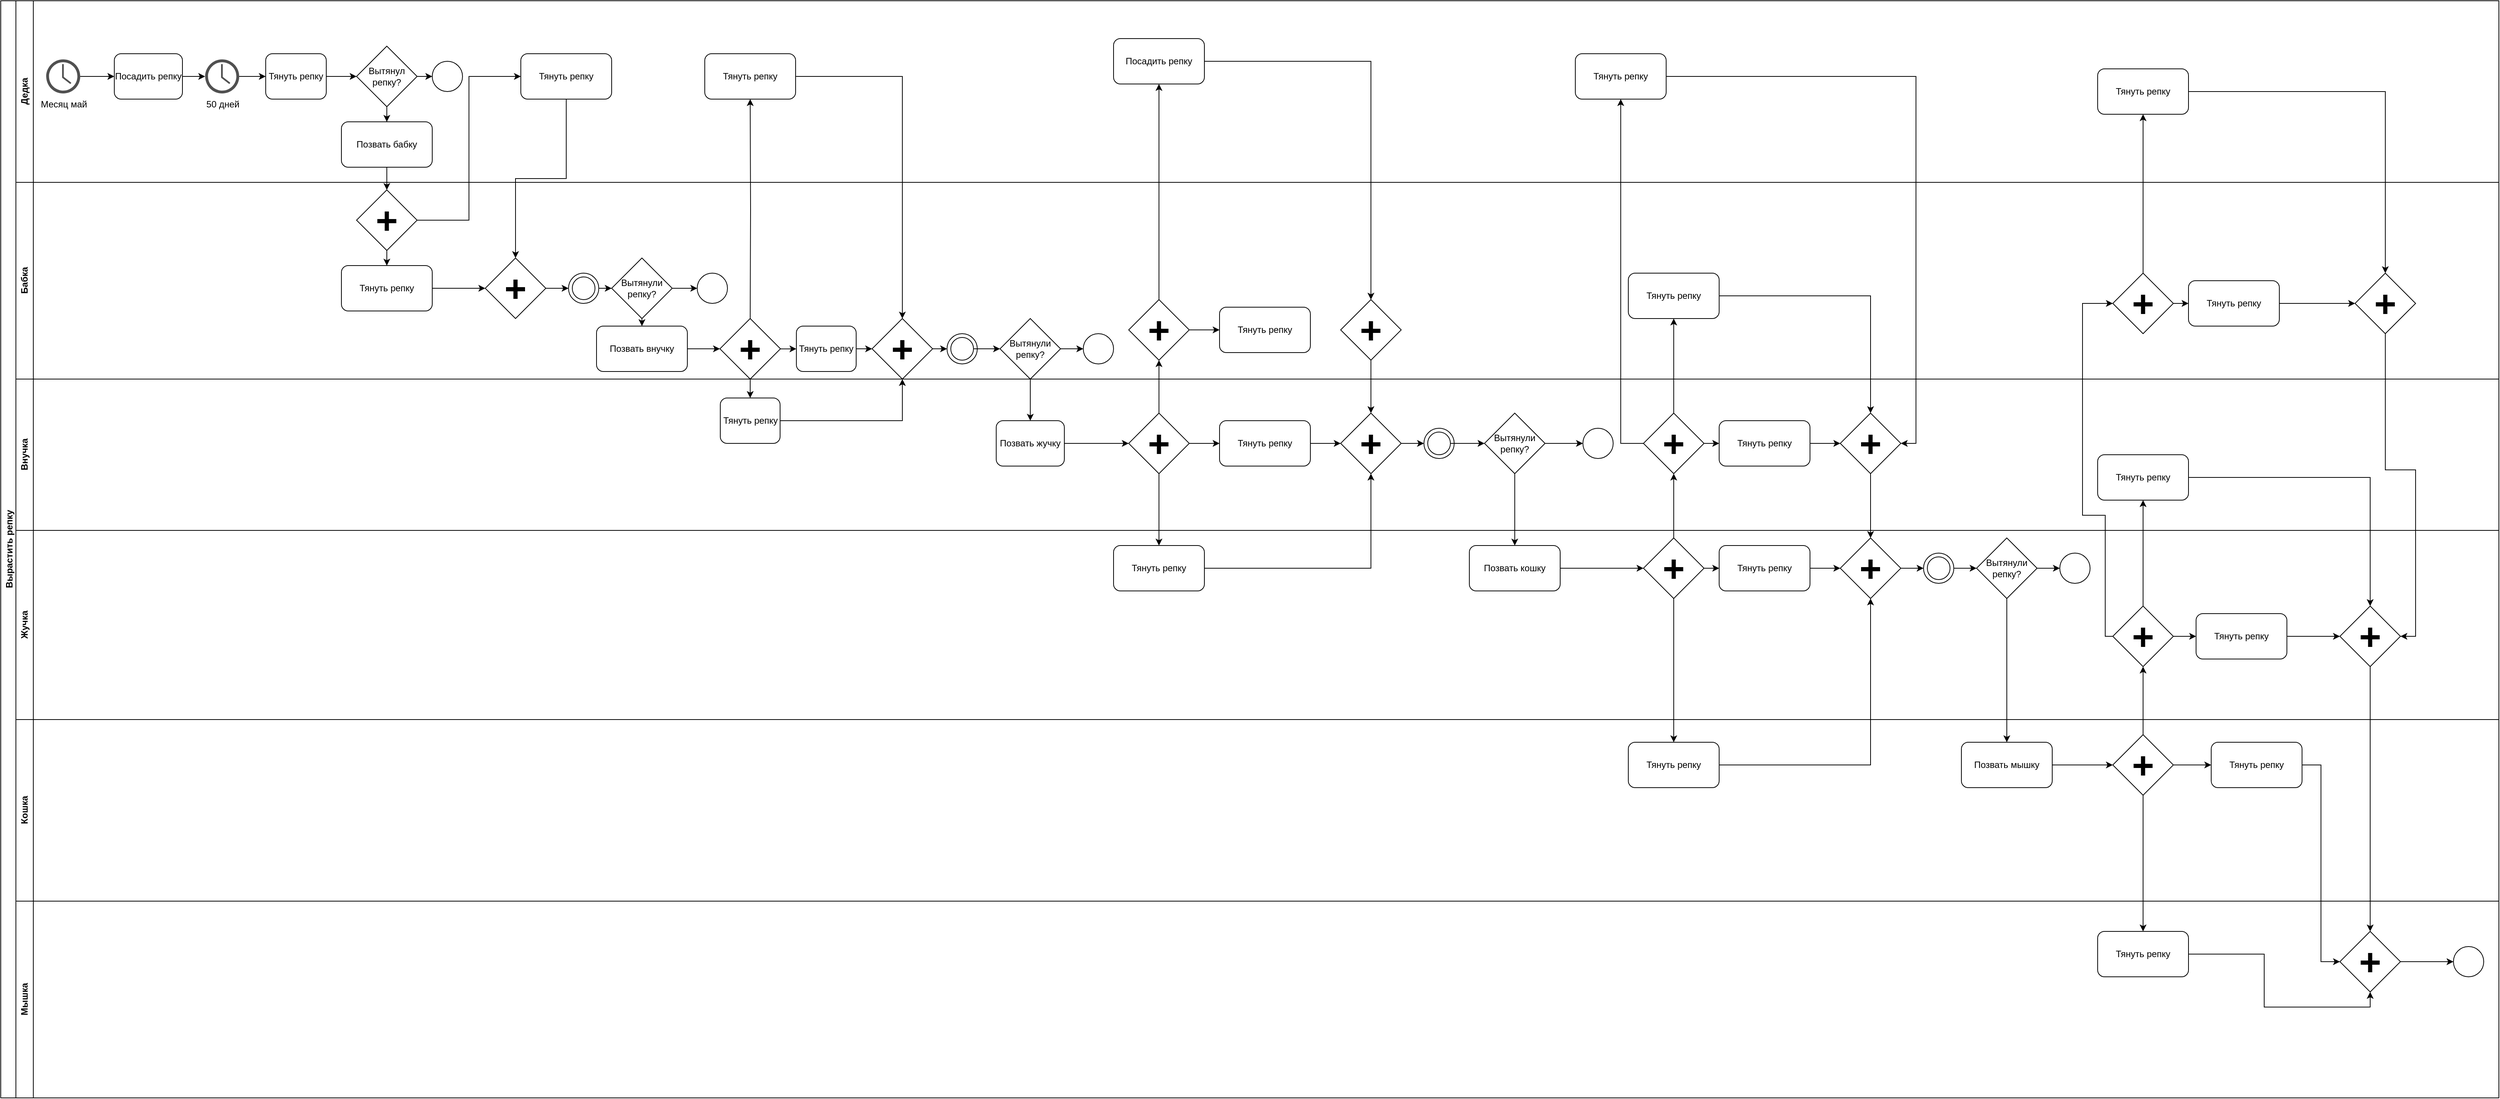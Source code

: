 <mxfile version="21.8.2" type="device">
  <diagram name="Задание №1" id="uE2ZLeaDMEp-7cOYM7Hp">
    <mxGraphModel dx="3446" dy="2334" grid="1" gridSize="10" guides="1" tooltips="1" connect="1" arrows="1" fold="1" page="1" pageScale="1" pageWidth="827" pageHeight="1169" math="0" shadow="0">
      <root>
        <mxCell id="0" />
        <mxCell id="1" parent="0" />
        <mxCell id="9CeFbhL143zoWtGmTaln-1" value="Вырастить репку" style="swimlane;horizontal=0;whiteSpace=wrap;html=1;" parent="1" vertex="1">
          <mxGeometry x="10" width="3300" height="1450" as="geometry" />
        </mxCell>
        <mxCell id="9CeFbhL143zoWtGmTaln-2" value="Дедка" style="swimlane;horizontal=0;whiteSpace=wrap;html=1;" parent="9CeFbhL143zoWtGmTaln-1" vertex="1">
          <mxGeometry x="20" width="3280" height="240" as="geometry" />
        </mxCell>
        <mxCell id="9CeFbhL143zoWtGmTaln-5" style="edgeStyle=orthogonalEdgeStyle;rounded=0;orthogonalLoop=1;jettySize=auto;html=1;entryX=0;entryY=0.5;entryDx=0;entryDy=0;" parent="9CeFbhL143zoWtGmTaln-2" source="9CeFbhL143zoWtGmTaln-3" target="9CeFbhL143zoWtGmTaln-4" edge="1">
          <mxGeometry relative="1" as="geometry" />
        </mxCell>
        <mxCell id="9CeFbhL143zoWtGmTaln-3" value="Месяц май" style="sketch=0;pointerEvents=1;shadow=0;dashed=0;html=1;strokeColor=none;fillColor=#505050;labelPosition=center;verticalLabelPosition=bottom;verticalAlign=top;outlineConnect=0;align=center;shape=mxgraph.office.concepts.clock;" parent="9CeFbhL143zoWtGmTaln-2" vertex="1">
          <mxGeometry x="40" y="77.5" width="45" height="45" as="geometry" />
        </mxCell>
        <mxCell id="9CeFbhL143zoWtGmTaln-7" style="edgeStyle=orthogonalEdgeStyle;rounded=0;orthogonalLoop=1;jettySize=auto;html=1;" parent="9CeFbhL143zoWtGmTaln-2" source="9CeFbhL143zoWtGmTaln-4" target="9CeFbhL143zoWtGmTaln-6" edge="1">
          <mxGeometry relative="1" as="geometry" />
        </mxCell>
        <mxCell id="9CeFbhL143zoWtGmTaln-4" value="Посадить репку" style="rounded=1;whiteSpace=wrap;html=1;" parent="9CeFbhL143zoWtGmTaln-2" vertex="1">
          <mxGeometry x="130" y="70" width="90" height="60" as="geometry" />
        </mxCell>
        <mxCell id="9CeFbhL143zoWtGmTaln-9" style="edgeStyle=orthogonalEdgeStyle;rounded=0;orthogonalLoop=1;jettySize=auto;html=1;entryX=0;entryY=0.5;entryDx=0;entryDy=0;" parent="9CeFbhL143zoWtGmTaln-2" source="9CeFbhL143zoWtGmTaln-6" target="9CeFbhL143zoWtGmTaln-8" edge="1">
          <mxGeometry relative="1" as="geometry" />
        </mxCell>
        <mxCell id="9CeFbhL143zoWtGmTaln-6" value="50 дней" style="sketch=0;pointerEvents=1;shadow=0;dashed=0;html=1;strokeColor=none;fillColor=#505050;labelPosition=center;verticalLabelPosition=bottom;verticalAlign=top;outlineConnect=0;align=center;shape=mxgraph.office.concepts.clock;" parent="9CeFbhL143zoWtGmTaln-2" vertex="1">
          <mxGeometry x="250" y="77.5" width="45" height="45" as="geometry" />
        </mxCell>
        <mxCell id="9CeFbhL143zoWtGmTaln-11" style="edgeStyle=orthogonalEdgeStyle;rounded=0;orthogonalLoop=1;jettySize=auto;html=1;entryX=0;entryY=0.5;entryDx=0;entryDy=0;" parent="9CeFbhL143zoWtGmTaln-2" source="9CeFbhL143zoWtGmTaln-8" target="9CeFbhL143zoWtGmTaln-10" edge="1">
          <mxGeometry relative="1" as="geometry" />
        </mxCell>
        <mxCell id="9CeFbhL143zoWtGmTaln-8" value="Тянуть репку" style="rounded=1;whiteSpace=wrap;html=1;" parent="9CeFbhL143zoWtGmTaln-2" vertex="1">
          <mxGeometry x="330" y="70" width="80" height="60" as="geometry" />
        </mxCell>
        <mxCell id="9CeFbhL143zoWtGmTaln-13" value="" style="edgeStyle=orthogonalEdgeStyle;rounded=0;orthogonalLoop=1;jettySize=auto;html=1;" parent="9CeFbhL143zoWtGmTaln-2" source="9CeFbhL143zoWtGmTaln-10" target="9CeFbhL143zoWtGmTaln-12" edge="1">
          <mxGeometry relative="1" as="geometry" />
        </mxCell>
        <mxCell id="9CeFbhL143zoWtGmTaln-46" style="edgeStyle=orthogonalEdgeStyle;rounded=0;orthogonalLoop=1;jettySize=auto;html=1;entryX=0.5;entryY=0;entryDx=0;entryDy=0;fontSize=12;" parent="9CeFbhL143zoWtGmTaln-2" source="9CeFbhL143zoWtGmTaln-10" target="9CeFbhL143zoWtGmTaln-45" edge="1">
          <mxGeometry relative="1" as="geometry" />
        </mxCell>
        <mxCell id="9CeFbhL143zoWtGmTaln-10" value="Вытянул репку?" style="rhombus;whiteSpace=wrap;html=1;" parent="9CeFbhL143zoWtGmTaln-2" vertex="1">
          <mxGeometry x="450" y="60" width="80" height="80" as="geometry" />
        </mxCell>
        <mxCell id="9CeFbhL143zoWtGmTaln-12" value="" style="ellipse;whiteSpace=wrap;html=1;" parent="9CeFbhL143zoWtGmTaln-2" vertex="1">
          <mxGeometry x="550" y="80" width="40" height="40" as="geometry" />
        </mxCell>
        <mxCell id="9CeFbhL143zoWtGmTaln-45" value="Позвать бабку" style="rounded=1;whiteSpace=wrap;html=1;fontSize=12;" parent="9CeFbhL143zoWtGmTaln-2" vertex="1">
          <mxGeometry x="430" y="160" width="120" height="60" as="geometry" />
        </mxCell>
        <mxCell id="9CeFbhL143zoWtGmTaln-80" value="Посадить репку" style="rounded=1;whiteSpace=wrap;html=1;" parent="9CeFbhL143zoWtGmTaln-2" vertex="1">
          <mxGeometry x="1450" y="50" width="120" height="60" as="geometry" />
        </mxCell>
        <mxCell id="9CeFbhL143zoWtGmTaln-116" value="Тянуть репку" style="rounded=1;whiteSpace=wrap;html=1;" parent="9CeFbhL143zoWtGmTaln-2" vertex="1">
          <mxGeometry x="2060" y="70" width="120" height="60" as="geometry" />
        </mxCell>
        <mxCell id="9CeFbhL143zoWtGmTaln-154" value="Тянуть репку" style="rounded=1;whiteSpace=wrap;html=1;" parent="9CeFbhL143zoWtGmTaln-2" vertex="1">
          <mxGeometry x="2750" y="90" width="120" height="60" as="geometry" />
        </mxCell>
        <mxCell id="9CeFbhL143zoWtGmTaln-14" value="Бабка" style="swimlane;horizontal=0;whiteSpace=wrap;html=1;" parent="9CeFbhL143zoWtGmTaln-1" vertex="1">
          <mxGeometry x="20" y="240" width="3280" height="260" as="geometry" />
        </mxCell>
        <mxCell id="9CeFbhL143zoWtGmTaln-24" style="edgeStyle=orthogonalEdgeStyle;rounded=0;orthogonalLoop=1;jettySize=auto;html=1;entryX=0.5;entryY=0;entryDx=0;entryDy=0;fontSize=50;" parent="9CeFbhL143zoWtGmTaln-14" source="9CeFbhL143zoWtGmTaln-19" target="9CeFbhL143zoWtGmTaln-23" edge="1">
          <mxGeometry relative="1" as="geometry" />
        </mxCell>
        <mxCell id="9CeFbhL143zoWtGmTaln-19" value="&lt;font style=&quot;font-size: 50px;&quot;&gt;&lt;b&gt;+&lt;/b&gt;&lt;/font&gt;" style="rhombus;whiteSpace=wrap;html=1;" parent="9CeFbhL143zoWtGmTaln-14" vertex="1">
          <mxGeometry x="450" y="10" width="80" height="80" as="geometry" />
        </mxCell>
        <mxCell id="9CeFbhL143zoWtGmTaln-23" value="Тянуть репку" style="rounded=1;whiteSpace=wrap;html=1;" parent="9CeFbhL143zoWtGmTaln-14" vertex="1">
          <mxGeometry x="430" y="110" width="120" height="60" as="geometry" />
        </mxCell>
        <mxCell id="9CeFbhL143zoWtGmTaln-61" style="edgeStyle=orthogonalEdgeStyle;rounded=0;orthogonalLoop=1;jettySize=auto;html=1;entryX=0.5;entryY=0;entryDx=0;entryDy=0;fontSize=12;" parent="9CeFbhL143zoWtGmTaln-14" source="9CeFbhL143zoWtGmTaln-49" target="9CeFbhL143zoWtGmTaln-58" edge="1">
          <mxGeometry relative="1" as="geometry" />
        </mxCell>
        <mxCell id="9CeFbhL143zoWtGmTaln-49" value="Тянуть репку" style="rounded=1;whiteSpace=wrap;html=1;" parent="9CeFbhL143zoWtGmTaln-14" vertex="1">
          <mxGeometry x="910" y="-170" width="120" height="60" as="geometry" />
        </mxCell>
        <mxCell id="9CeFbhL143zoWtGmTaln-52" style="edgeStyle=orthogonalEdgeStyle;rounded=0;orthogonalLoop=1;jettySize=auto;html=1;entryX=0;entryY=0.5;entryDx=0;entryDy=0;fontSize=12;" parent="9CeFbhL143zoWtGmTaln-14" target="9CeFbhL143zoWtGmTaln-51" edge="1">
          <mxGeometry relative="1" as="geometry">
            <mxPoint x="1009.889" y="220.111" as="sourcePoint" />
          </mxGeometry>
        </mxCell>
        <mxCell id="9CeFbhL143zoWtGmTaln-42" value="&lt;font style=&quot;font-size: 50px;&quot;&gt;&lt;b&gt;+&lt;/b&gt;&lt;/font&gt;" style="rhombus;whiteSpace=wrap;html=1;" parent="9CeFbhL143zoWtGmTaln-14" vertex="1">
          <mxGeometry x="930" y="180" width="80" height="80" as="geometry" />
        </mxCell>
        <mxCell id="9CeFbhL143zoWtGmTaln-59" style="edgeStyle=orthogonalEdgeStyle;rounded=0;orthogonalLoop=1;jettySize=auto;html=1;entryX=0;entryY=0.5;entryDx=0;entryDy=0;fontSize=12;" parent="9CeFbhL143zoWtGmTaln-14" source="9CeFbhL143zoWtGmTaln-51" target="9CeFbhL143zoWtGmTaln-58" edge="1">
          <mxGeometry relative="1" as="geometry" />
        </mxCell>
        <mxCell id="9CeFbhL143zoWtGmTaln-51" value="Тянуть репку" style="rounded=1;whiteSpace=wrap;html=1;" parent="9CeFbhL143zoWtGmTaln-14" vertex="1">
          <mxGeometry x="1031" y="190" width="79" height="60" as="geometry" />
        </mxCell>
        <mxCell id="9CeFbhL143zoWtGmTaln-50" style="edgeStyle=orthogonalEdgeStyle;rounded=0;orthogonalLoop=1;jettySize=auto;html=1;entryX=0.5;entryY=1;entryDx=0;entryDy=0;fontSize=12;" parent="9CeFbhL143zoWtGmTaln-14" target="9CeFbhL143zoWtGmTaln-49" edge="1">
          <mxGeometry relative="1" as="geometry">
            <mxPoint x="970" y="180" as="sourcePoint" />
          </mxGeometry>
        </mxCell>
        <mxCell id="9CeFbhL143zoWtGmTaln-65" style="edgeStyle=orthogonalEdgeStyle;rounded=0;orthogonalLoop=1;jettySize=auto;html=1;exitX=1;exitY=0.5;exitDx=0;exitDy=0;entryX=0;entryY=0.5;entryDx=0;entryDy=0;fontSize=12;" parent="9CeFbhL143zoWtGmTaln-14" source="9CeFbhL143zoWtGmTaln-58" target="9CeFbhL143zoWtGmTaln-63" edge="1">
          <mxGeometry relative="1" as="geometry" />
        </mxCell>
        <mxCell id="9CeFbhL143zoWtGmTaln-58" value="&lt;font style=&quot;font-size: 50px;&quot;&gt;&lt;b&gt;+&lt;/b&gt;&lt;/font&gt;" style="rhombus;whiteSpace=wrap;html=1;" parent="9CeFbhL143zoWtGmTaln-14" vertex="1">
          <mxGeometry x="1131" y="180" width="80" height="80" as="geometry" />
        </mxCell>
        <mxCell id="9CeFbhL143zoWtGmTaln-63" value="" style="ellipse;whiteSpace=wrap;html=1;" parent="9CeFbhL143zoWtGmTaln-14" vertex="1">
          <mxGeometry x="1230.0" y="200.0" width="40" height="40" as="geometry" />
        </mxCell>
        <mxCell id="9CeFbhL143zoWtGmTaln-67" style="edgeStyle=orthogonalEdgeStyle;rounded=0;orthogonalLoop=1;jettySize=auto;html=1;entryX=0;entryY=0.5;entryDx=0;entryDy=0;fontSize=12;" parent="9CeFbhL143zoWtGmTaln-14" source="9CeFbhL143zoWtGmTaln-64" target="9CeFbhL143zoWtGmTaln-66" edge="1">
          <mxGeometry relative="1" as="geometry" />
        </mxCell>
        <mxCell id="9CeFbhL143zoWtGmTaln-64" value="" style="ellipse;whiteSpace=wrap;html=1;" parent="9CeFbhL143zoWtGmTaln-14" vertex="1">
          <mxGeometry x="1235.0" y="205" width="30" height="30" as="geometry" />
        </mxCell>
        <mxCell id="9CeFbhL143zoWtGmTaln-70" style="edgeStyle=orthogonalEdgeStyle;rounded=0;orthogonalLoop=1;jettySize=auto;html=1;entryX=0;entryY=0.5;entryDx=0;entryDy=0;fontSize=12;" parent="9CeFbhL143zoWtGmTaln-14" source="9CeFbhL143zoWtGmTaln-66" target="9CeFbhL143zoWtGmTaln-69" edge="1">
          <mxGeometry relative="1" as="geometry" />
        </mxCell>
        <mxCell id="9CeFbhL143zoWtGmTaln-66" value="Вытянули репку?" style="rhombus;whiteSpace=wrap;html=1;" parent="9CeFbhL143zoWtGmTaln-14" vertex="1">
          <mxGeometry x="1300" y="180.0" width="80" height="80" as="geometry" />
        </mxCell>
        <mxCell id="9CeFbhL143zoWtGmTaln-69" value="" style="ellipse;whiteSpace=wrap;html=1;" parent="9CeFbhL143zoWtGmTaln-14" vertex="1">
          <mxGeometry x="1410" y="200.0" width="40" height="40" as="geometry" />
        </mxCell>
        <mxCell id="9CeFbhL143zoWtGmTaln-79" style="edgeStyle=orthogonalEdgeStyle;rounded=0;orthogonalLoop=1;jettySize=auto;html=1;entryX=0;entryY=0.5;entryDx=0;entryDy=0;fontSize=12;" parent="9CeFbhL143zoWtGmTaln-14" source="9CeFbhL143zoWtGmTaln-75" target="9CeFbhL143zoWtGmTaln-78" edge="1">
          <mxGeometry relative="1" as="geometry" />
        </mxCell>
        <mxCell id="9CeFbhL143zoWtGmTaln-75" value="&lt;font style=&quot;font-size: 50px;&quot;&gt;&lt;b&gt;+&lt;/b&gt;&lt;/font&gt;" style="rhombus;whiteSpace=wrap;html=1;" parent="9CeFbhL143zoWtGmTaln-14" vertex="1">
          <mxGeometry x="1470" y="155" width="80" height="80" as="geometry" />
        </mxCell>
        <mxCell id="9CeFbhL143zoWtGmTaln-78" value="Тянуть репку" style="rounded=1;whiteSpace=wrap;html=1;" parent="9CeFbhL143zoWtGmTaln-14" vertex="1">
          <mxGeometry x="1590" y="165" width="120" height="60" as="geometry" />
        </mxCell>
        <mxCell id="9CeFbhL143zoWtGmTaln-82" value="&lt;font style=&quot;font-size: 50px;&quot;&gt;&lt;b&gt;+&lt;/b&gt;&lt;/font&gt;" style="rhombus;whiteSpace=wrap;html=1;" parent="9CeFbhL143zoWtGmTaln-14" vertex="1">
          <mxGeometry x="1750" y="155" width="80" height="80" as="geometry" />
        </mxCell>
        <mxCell id="9CeFbhL143zoWtGmTaln-114" value="Тянуть репку" style="rounded=1;whiteSpace=wrap;html=1;" parent="9CeFbhL143zoWtGmTaln-14" vertex="1">
          <mxGeometry x="2130" y="120" width="120" height="60" as="geometry" />
        </mxCell>
        <mxCell id="9CeFbhL143zoWtGmTaln-153" style="edgeStyle=orthogonalEdgeStyle;rounded=0;orthogonalLoop=1;jettySize=auto;html=1;exitX=1;exitY=0.5;exitDx=0;exitDy=0;entryX=0;entryY=0.5;entryDx=0;entryDy=0;fontSize=12;" parent="9CeFbhL143zoWtGmTaln-14" source="9CeFbhL143zoWtGmTaln-150" target="9CeFbhL143zoWtGmTaln-152" edge="1">
          <mxGeometry relative="1" as="geometry" />
        </mxCell>
        <mxCell id="9CeFbhL143zoWtGmTaln-150" value="&lt;font style=&quot;font-size: 50px;&quot;&gt;&lt;b&gt;+&lt;/b&gt;&lt;/font&gt;" style="rhombus;whiteSpace=wrap;html=1;" parent="9CeFbhL143zoWtGmTaln-14" vertex="1">
          <mxGeometry x="2770" y="120" width="80" height="80" as="geometry" />
        </mxCell>
        <mxCell id="9CeFbhL143zoWtGmTaln-157" style="edgeStyle=orthogonalEdgeStyle;rounded=0;orthogonalLoop=1;jettySize=auto;html=1;entryX=0;entryY=0.5;entryDx=0;entryDy=0;fontSize=12;" parent="9CeFbhL143zoWtGmTaln-14" source="9CeFbhL143zoWtGmTaln-152" target="9CeFbhL143zoWtGmTaln-156" edge="1">
          <mxGeometry relative="1" as="geometry" />
        </mxCell>
        <mxCell id="9CeFbhL143zoWtGmTaln-152" value="Тянуть репку" style="rounded=1;whiteSpace=wrap;html=1;" parent="9CeFbhL143zoWtGmTaln-14" vertex="1">
          <mxGeometry x="2870" y="130" width="120" height="60" as="geometry" />
        </mxCell>
        <mxCell id="9CeFbhL143zoWtGmTaln-156" value="&lt;font style=&quot;font-size: 50px;&quot;&gt;&lt;b&gt;+&lt;/b&gt;&lt;/font&gt;" style="rhombus;whiteSpace=wrap;html=1;" parent="9CeFbhL143zoWtGmTaln-14" vertex="1">
          <mxGeometry x="3090" y="120" width="80" height="80" as="geometry" />
        </mxCell>
        <mxCell id="9CeFbhL143zoWtGmTaln-28" style="edgeStyle=orthogonalEdgeStyle;rounded=0;orthogonalLoop=1;jettySize=auto;html=1;entryX=0;entryY=0.5;entryDx=0;entryDy=0;fontSize=50;" parent="9CeFbhL143zoWtGmTaln-1" source="9CeFbhL143zoWtGmTaln-19" target="9CeFbhL143zoWtGmTaln-27" edge="1">
          <mxGeometry relative="1" as="geometry" />
        </mxCell>
        <mxCell id="9CeFbhL143zoWtGmTaln-48" value="" style="edgeStyle=orthogonalEdgeStyle;rounded=0;orthogonalLoop=1;jettySize=auto;html=1;fontSize=12;" parent="9CeFbhL143zoWtGmTaln-1" source="9CeFbhL143zoWtGmTaln-45" target="9CeFbhL143zoWtGmTaln-19" edge="1">
          <mxGeometry relative="1" as="geometry" />
        </mxCell>
        <mxCell id="9CeFbhL143zoWtGmTaln-27" value="Тянуть репку" style="rounded=1;whiteSpace=wrap;html=1;" parent="9CeFbhL143zoWtGmTaln-1" vertex="1">
          <mxGeometry x="687" y="70" width="120" height="60" as="geometry" />
        </mxCell>
        <mxCell id="9CeFbhL143zoWtGmTaln-34" style="edgeStyle=orthogonalEdgeStyle;rounded=0;orthogonalLoop=1;jettySize=auto;html=1;entryX=0;entryY=0.5;entryDx=0;entryDy=0;fontSize=50;" parent="9CeFbhL143zoWtGmTaln-1" source="9CeFbhL143zoWtGmTaln-25" target="9CeFbhL143zoWtGmTaln-32" edge="1">
          <mxGeometry relative="1" as="geometry" />
        </mxCell>
        <mxCell id="9CeFbhL143zoWtGmTaln-25" value="&lt;font style=&quot;font-size: 50px;&quot;&gt;&lt;b&gt;+&lt;/b&gt;&lt;/font&gt;" style="rhombus;whiteSpace=wrap;html=1;" parent="9CeFbhL143zoWtGmTaln-1" vertex="1">
          <mxGeometry x="640" y="340" width="80" height="80" as="geometry" />
        </mxCell>
        <mxCell id="9CeFbhL143zoWtGmTaln-37" style="edgeStyle=orthogonalEdgeStyle;rounded=0;orthogonalLoop=1;jettySize=auto;html=1;entryX=0;entryY=0.5;entryDx=0;entryDy=0;fontSize=12;" parent="9CeFbhL143zoWtGmTaln-1" source="9CeFbhL143zoWtGmTaln-32" target="9CeFbhL143zoWtGmTaln-36" edge="1">
          <mxGeometry relative="1" as="geometry" />
        </mxCell>
        <mxCell id="9CeFbhL143zoWtGmTaln-32" value="" style="ellipse;whiteSpace=wrap;html=1;" parent="9CeFbhL143zoWtGmTaln-1" vertex="1">
          <mxGeometry x="750" y="360.0" width="40" height="40" as="geometry" />
        </mxCell>
        <mxCell id="9CeFbhL143zoWtGmTaln-33" value="" style="ellipse;whiteSpace=wrap;html=1;" parent="9CeFbhL143zoWtGmTaln-1" vertex="1">
          <mxGeometry x="755" y="365" width="30" height="30" as="geometry" />
        </mxCell>
        <mxCell id="9CeFbhL143zoWtGmTaln-39" style="edgeStyle=orthogonalEdgeStyle;rounded=0;orthogonalLoop=1;jettySize=auto;html=1;entryX=0;entryY=0.5;entryDx=0;entryDy=0;fontSize=12;" parent="9CeFbhL143zoWtGmTaln-1" source="9CeFbhL143zoWtGmTaln-36" target="9CeFbhL143zoWtGmTaln-38" edge="1">
          <mxGeometry relative="1" as="geometry" />
        </mxCell>
        <mxCell id="9CeFbhL143zoWtGmTaln-41" style="edgeStyle=orthogonalEdgeStyle;rounded=0;orthogonalLoop=1;jettySize=auto;html=1;exitX=0.5;exitY=1;exitDx=0;exitDy=0;entryX=0.5;entryY=0;entryDx=0;entryDy=0;fontSize=12;" parent="9CeFbhL143zoWtGmTaln-1" source="9CeFbhL143zoWtGmTaln-36" target="9CeFbhL143zoWtGmTaln-40" edge="1">
          <mxGeometry relative="1" as="geometry" />
        </mxCell>
        <mxCell id="9CeFbhL143zoWtGmTaln-36" value="&lt;font style=&quot;font-size: 12px;&quot;&gt;Вытянули репку?&lt;/font&gt;" style="rhombus;whiteSpace=wrap;html=1;" parent="9CeFbhL143zoWtGmTaln-1" vertex="1">
          <mxGeometry x="807" y="340.0" width="80" height="80" as="geometry" />
        </mxCell>
        <mxCell id="9CeFbhL143zoWtGmTaln-38" value="" style="ellipse;whiteSpace=wrap;html=1;" parent="9CeFbhL143zoWtGmTaln-1" vertex="1">
          <mxGeometry x="920" y="360.0" width="40" height="40" as="geometry" />
        </mxCell>
        <mxCell id="9CeFbhL143zoWtGmTaln-54" style="edgeStyle=orthogonalEdgeStyle;rounded=0;orthogonalLoop=1;jettySize=auto;html=1;entryX=0;entryY=0.5;entryDx=0;entryDy=0;fontSize=12;" parent="9CeFbhL143zoWtGmTaln-1" source="9CeFbhL143zoWtGmTaln-40" target="9CeFbhL143zoWtGmTaln-42" edge="1">
          <mxGeometry relative="1" as="geometry" />
        </mxCell>
        <mxCell id="9CeFbhL143zoWtGmTaln-40" value="Позвать внучку" style="rounded=1;whiteSpace=wrap;html=1;fontSize=12;" parent="9CeFbhL143zoWtGmTaln-1" vertex="1">
          <mxGeometry x="787" y="430" width="120" height="60" as="geometry" />
        </mxCell>
        <mxCell id="9CeFbhL143zoWtGmTaln-26" style="edgeStyle=orthogonalEdgeStyle;rounded=0;orthogonalLoop=1;jettySize=auto;html=1;entryX=0;entryY=0.5;entryDx=0;entryDy=0;fontSize=50;" parent="9CeFbhL143zoWtGmTaln-1" source="9CeFbhL143zoWtGmTaln-23" target="9CeFbhL143zoWtGmTaln-25" edge="1">
          <mxGeometry relative="1" as="geometry" />
        </mxCell>
        <mxCell id="9CeFbhL143zoWtGmTaln-29" style="edgeStyle=orthogonalEdgeStyle;rounded=0;orthogonalLoop=1;jettySize=auto;html=1;entryX=0.5;entryY=0;entryDx=0;entryDy=0;fontSize=50;" parent="9CeFbhL143zoWtGmTaln-1" source="9CeFbhL143zoWtGmTaln-27" target="9CeFbhL143zoWtGmTaln-25" edge="1">
          <mxGeometry relative="1" as="geometry" />
        </mxCell>
        <mxCell id="9CeFbhL143zoWtGmTaln-55" value="Внучка" style="swimlane;horizontal=0;whiteSpace=wrap;html=1;fontSize=12;startSize=23;" parent="9CeFbhL143zoWtGmTaln-1" vertex="1">
          <mxGeometry x="20" y="500" width="3280" height="200" as="geometry" />
        </mxCell>
        <mxCell id="9CeFbhL143zoWtGmTaln-56" value="Тянуть репку" style="rounded=1;whiteSpace=wrap;html=1;" parent="9CeFbhL143zoWtGmTaln-55" vertex="1">
          <mxGeometry x="930.5" y="25" width="79" height="60" as="geometry" />
        </mxCell>
        <mxCell id="9CeFbhL143zoWtGmTaln-74" style="edgeStyle=orthogonalEdgeStyle;rounded=0;orthogonalLoop=1;jettySize=auto;html=1;entryX=0;entryY=0.5;entryDx=0;entryDy=0;fontSize=12;" parent="9CeFbhL143zoWtGmTaln-55" source="9CeFbhL143zoWtGmTaln-71" target="9CeFbhL143zoWtGmTaln-73" edge="1">
          <mxGeometry relative="1" as="geometry" />
        </mxCell>
        <mxCell id="9CeFbhL143zoWtGmTaln-71" value="Позвать жучку" style="rounded=1;whiteSpace=wrap;html=1;fontSize=12;" parent="9CeFbhL143zoWtGmTaln-55" vertex="1">
          <mxGeometry x="1295" y="55" width="90" height="60" as="geometry" />
        </mxCell>
        <mxCell id="9CeFbhL143zoWtGmTaln-87" style="edgeStyle=orthogonalEdgeStyle;rounded=0;orthogonalLoop=1;jettySize=auto;html=1;entryX=0;entryY=0.5;entryDx=0;entryDy=0;fontSize=12;" parent="9CeFbhL143zoWtGmTaln-55" source="9CeFbhL143zoWtGmTaln-73" target="9CeFbhL143zoWtGmTaln-86" edge="1">
          <mxGeometry relative="1" as="geometry" />
        </mxCell>
        <mxCell id="9CeFbhL143zoWtGmTaln-73" value="&lt;font style=&quot;font-size: 50px;&quot;&gt;&lt;b&gt;+&lt;/b&gt;&lt;/font&gt;" style="rhombus;whiteSpace=wrap;html=1;" parent="9CeFbhL143zoWtGmTaln-55" vertex="1">
          <mxGeometry x="1470" y="45" width="80" height="80" as="geometry" />
        </mxCell>
        <mxCell id="9CeFbhL143zoWtGmTaln-97" style="edgeStyle=orthogonalEdgeStyle;rounded=0;orthogonalLoop=1;jettySize=auto;html=1;entryX=0;entryY=0.5;entryDx=0;entryDy=0;fontSize=12;" parent="9CeFbhL143zoWtGmTaln-55" source="9CeFbhL143zoWtGmTaln-83" target="9CeFbhL143zoWtGmTaln-95" edge="1">
          <mxGeometry relative="1" as="geometry" />
        </mxCell>
        <mxCell id="9CeFbhL143zoWtGmTaln-83" value="&lt;font style=&quot;font-size: 50px;&quot;&gt;&lt;b&gt;+&lt;/b&gt;&lt;/font&gt;" style="rhombus;whiteSpace=wrap;html=1;" parent="9CeFbhL143zoWtGmTaln-55" vertex="1">
          <mxGeometry x="1750" y="45" width="80" height="80" as="geometry" />
        </mxCell>
        <mxCell id="9CeFbhL143zoWtGmTaln-88" style="edgeStyle=orthogonalEdgeStyle;rounded=0;orthogonalLoop=1;jettySize=auto;html=1;fontSize=12;" parent="9CeFbhL143zoWtGmTaln-55" source="9CeFbhL143zoWtGmTaln-86" target="9CeFbhL143zoWtGmTaln-83" edge="1">
          <mxGeometry relative="1" as="geometry" />
        </mxCell>
        <mxCell id="9CeFbhL143zoWtGmTaln-86" value="Тянуть репку" style="rounded=1;whiteSpace=wrap;html=1;" parent="9CeFbhL143zoWtGmTaln-55" vertex="1">
          <mxGeometry x="1590" y="55" width="120" height="60" as="geometry" />
        </mxCell>
        <mxCell id="9CeFbhL143zoWtGmTaln-95" value="" style="ellipse;whiteSpace=wrap;html=1;" parent="9CeFbhL143zoWtGmTaln-55" vertex="1">
          <mxGeometry x="1860.0" y="65" width="40" height="40" as="geometry" />
        </mxCell>
        <mxCell id="9CeFbhL143zoWtGmTaln-102" style="edgeStyle=orthogonalEdgeStyle;rounded=0;orthogonalLoop=1;jettySize=auto;html=1;entryX=0;entryY=0.5;entryDx=0;entryDy=0;fontSize=12;" parent="9CeFbhL143zoWtGmTaln-55" source="9CeFbhL143zoWtGmTaln-96" target="9CeFbhL143zoWtGmTaln-98" edge="1">
          <mxGeometry relative="1" as="geometry" />
        </mxCell>
        <mxCell id="9CeFbhL143zoWtGmTaln-96" value="" style="ellipse;whiteSpace=wrap;html=1;" parent="9CeFbhL143zoWtGmTaln-55" vertex="1">
          <mxGeometry x="1865.0" y="70" width="30" height="30" as="geometry" />
        </mxCell>
        <mxCell id="9CeFbhL143zoWtGmTaln-103" style="edgeStyle=orthogonalEdgeStyle;rounded=0;orthogonalLoop=1;jettySize=auto;html=1;entryX=0;entryY=0.5;entryDx=0;entryDy=0;fontSize=12;" parent="9CeFbhL143zoWtGmTaln-55" source="9CeFbhL143zoWtGmTaln-98" target="9CeFbhL143zoWtGmTaln-101" edge="1">
          <mxGeometry relative="1" as="geometry" />
        </mxCell>
        <mxCell id="9CeFbhL143zoWtGmTaln-98" value="Вытянули репку?" style="rhombus;whiteSpace=wrap;html=1;fontSize=12;" parent="9CeFbhL143zoWtGmTaln-55" vertex="1">
          <mxGeometry x="1940" y="45" width="80" height="80" as="geometry" />
        </mxCell>
        <mxCell id="9CeFbhL143zoWtGmTaln-101" value="" style="ellipse;whiteSpace=wrap;html=1;" parent="9CeFbhL143zoWtGmTaln-55" vertex="1">
          <mxGeometry x="2070" y="65" width="40" height="40" as="geometry" />
        </mxCell>
        <mxCell id="9CeFbhL143zoWtGmTaln-113" style="edgeStyle=orthogonalEdgeStyle;rounded=0;orthogonalLoop=1;jettySize=auto;html=1;exitX=1;exitY=0.5;exitDx=0;exitDy=0;entryX=0;entryY=0.5;entryDx=0;entryDy=0;fontSize=12;" parent="9CeFbhL143zoWtGmTaln-55" source="9CeFbhL143zoWtGmTaln-110" target="9CeFbhL143zoWtGmTaln-112" edge="1">
          <mxGeometry relative="1" as="geometry" />
        </mxCell>
        <mxCell id="9CeFbhL143zoWtGmTaln-110" value="&lt;font style=&quot;font-size: 50px;&quot;&gt;&lt;b&gt;+&lt;/b&gt;&lt;/font&gt;" style="rhombus;whiteSpace=wrap;html=1;" parent="9CeFbhL143zoWtGmTaln-55" vertex="1">
          <mxGeometry x="2150" y="45" width="80" height="80" as="geometry" />
        </mxCell>
        <mxCell id="9CeFbhL143zoWtGmTaln-119" style="edgeStyle=orthogonalEdgeStyle;rounded=0;orthogonalLoop=1;jettySize=auto;html=1;entryX=0;entryY=0.5;entryDx=0;entryDy=0;fontSize=12;" parent="9CeFbhL143zoWtGmTaln-55" source="9CeFbhL143zoWtGmTaln-112" target="9CeFbhL143zoWtGmTaln-118" edge="1">
          <mxGeometry relative="1" as="geometry" />
        </mxCell>
        <mxCell id="9CeFbhL143zoWtGmTaln-112" value="Тянуть репку" style="rounded=1;whiteSpace=wrap;html=1;" parent="9CeFbhL143zoWtGmTaln-55" vertex="1">
          <mxGeometry x="2250" y="55" width="120" height="60" as="geometry" />
        </mxCell>
        <mxCell id="9CeFbhL143zoWtGmTaln-118" value="&lt;font style=&quot;font-size: 50px;&quot;&gt;&lt;b&gt;+&lt;/b&gt;&lt;/font&gt;" style="rhombus;whiteSpace=wrap;html=1;" parent="9CeFbhL143zoWtGmTaln-55" vertex="1">
          <mxGeometry x="2410" y="45" width="80" height="80" as="geometry" />
        </mxCell>
        <mxCell id="9CeFbhL143zoWtGmTaln-148" value="Тянуть репку" style="rounded=1;whiteSpace=wrap;html=1;" parent="9CeFbhL143zoWtGmTaln-55" vertex="1">
          <mxGeometry x="2750" y="100" width="120" height="60" as="geometry" />
        </mxCell>
        <mxCell id="9CeFbhL143zoWtGmTaln-57" style="edgeStyle=orthogonalEdgeStyle;rounded=0;orthogonalLoop=1;jettySize=auto;html=1;entryX=0.5;entryY=0;entryDx=0;entryDy=0;fontSize=12;" parent="9CeFbhL143zoWtGmTaln-1" source="9CeFbhL143zoWtGmTaln-42" target="9CeFbhL143zoWtGmTaln-56" edge="1">
          <mxGeometry relative="1" as="geometry" />
        </mxCell>
        <mxCell id="9CeFbhL143zoWtGmTaln-60" style="edgeStyle=orthogonalEdgeStyle;rounded=0;orthogonalLoop=1;jettySize=auto;html=1;entryX=0.5;entryY=1;entryDx=0;entryDy=0;fontSize=12;" parent="9CeFbhL143zoWtGmTaln-1" source="9CeFbhL143zoWtGmTaln-56" target="9CeFbhL143zoWtGmTaln-58" edge="1">
          <mxGeometry relative="1" as="geometry" />
        </mxCell>
        <mxCell id="9CeFbhL143zoWtGmTaln-72" style="edgeStyle=orthogonalEdgeStyle;rounded=0;orthogonalLoop=1;jettySize=auto;html=1;entryX=0.5;entryY=0;entryDx=0;entryDy=0;fontSize=12;" parent="9CeFbhL143zoWtGmTaln-1" source="9CeFbhL143zoWtGmTaln-66" target="9CeFbhL143zoWtGmTaln-71" edge="1">
          <mxGeometry relative="1" as="geometry" />
        </mxCell>
        <mxCell id="9CeFbhL143zoWtGmTaln-77" style="edgeStyle=orthogonalEdgeStyle;rounded=0;orthogonalLoop=1;jettySize=auto;html=1;fontSize=12;" parent="9CeFbhL143zoWtGmTaln-1" source="9CeFbhL143zoWtGmTaln-73" target="9CeFbhL143zoWtGmTaln-75" edge="1">
          <mxGeometry relative="1" as="geometry" />
        </mxCell>
        <mxCell id="9CeFbhL143zoWtGmTaln-81" style="edgeStyle=orthogonalEdgeStyle;rounded=0;orthogonalLoop=1;jettySize=auto;html=1;entryX=0.5;entryY=1;entryDx=0;entryDy=0;fontSize=12;" parent="9CeFbhL143zoWtGmTaln-1" source="9CeFbhL143zoWtGmTaln-75" target="9CeFbhL143zoWtGmTaln-80" edge="1">
          <mxGeometry relative="1" as="geometry" />
        </mxCell>
        <mxCell id="9CeFbhL143zoWtGmTaln-84" style="edgeStyle=orthogonalEdgeStyle;rounded=0;orthogonalLoop=1;jettySize=auto;html=1;entryX=0.5;entryY=0;entryDx=0;entryDy=0;fontSize=12;" parent="9CeFbhL143zoWtGmTaln-1" source="9CeFbhL143zoWtGmTaln-80" target="9CeFbhL143zoWtGmTaln-82" edge="1">
          <mxGeometry relative="1" as="geometry" />
        </mxCell>
        <mxCell id="9CeFbhL143zoWtGmTaln-85" style="edgeStyle=orthogonalEdgeStyle;rounded=0;orthogonalLoop=1;jettySize=auto;html=1;entryX=0.5;entryY=0;entryDx=0;entryDy=0;fontSize=12;" parent="9CeFbhL143zoWtGmTaln-1" source="9CeFbhL143zoWtGmTaln-82" target="9CeFbhL143zoWtGmTaln-83" edge="1">
          <mxGeometry relative="1" as="geometry" />
        </mxCell>
        <mxCell id="9CeFbhL143zoWtGmTaln-89" value="Жучка" style="swimlane;horizontal=0;whiteSpace=wrap;html=1;fontSize=12;" parent="9CeFbhL143zoWtGmTaln-1" vertex="1">
          <mxGeometry x="20" y="700" width="3280" height="250" as="geometry" />
        </mxCell>
        <mxCell id="9CeFbhL143zoWtGmTaln-92" value="Тянуть репку" style="rounded=1;whiteSpace=wrap;html=1;" parent="9CeFbhL143zoWtGmTaln-89" vertex="1">
          <mxGeometry x="1450" y="20" width="120" height="60" as="geometry" />
        </mxCell>
        <mxCell id="9CeFbhL143zoWtGmTaln-105" style="edgeStyle=orthogonalEdgeStyle;rounded=0;orthogonalLoop=1;jettySize=auto;html=1;entryX=0;entryY=0.5;entryDx=0;entryDy=0;fontSize=12;" parent="9CeFbhL143zoWtGmTaln-89" source="9CeFbhL143zoWtGmTaln-99" target="9CeFbhL143zoWtGmTaln-104" edge="1">
          <mxGeometry relative="1" as="geometry" />
        </mxCell>
        <mxCell id="9CeFbhL143zoWtGmTaln-99" value="Позвать кошку" style="rounded=1;whiteSpace=wrap;html=1;fontSize=12;" parent="9CeFbhL143zoWtGmTaln-89" vertex="1">
          <mxGeometry x="1920" y="20" width="120" height="60" as="geometry" />
        </mxCell>
        <mxCell id="9CeFbhL143zoWtGmTaln-107" style="edgeStyle=orthogonalEdgeStyle;rounded=0;orthogonalLoop=1;jettySize=auto;html=1;exitX=1;exitY=0.5;exitDx=0;exitDy=0;entryX=0;entryY=0.5;entryDx=0;entryDy=0;fontSize=12;" parent="9CeFbhL143zoWtGmTaln-89" source="9CeFbhL143zoWtGmTaln-104" target="9CeFbhL143zoWtGmTaln-106" edge="1">
          <mxGeometry relative="1" as="geometry" />
        </mxCell>
        <mxCell id="9CeFbhL143zoWtGmTaln-104" value="&lt;font style=&quot;font-size: 50px;&quot;&gt;&lt;b&gt;+&lt;/b&gt;&lt;/font&gt;" style="rhombus;whiteSpace=wrap;html=1;" parent="9CeFbhL143zoWtGmTaln-89" vertex="1">
          <mxGeometry x="2150" y="10" width="80" height="80" as="geometry" />
        </mxCell>
        <mxCell id="9CeFbhL143zoWtGmTaln-126" style="edgeStyle=orthogonalEdgeStyle;rounded=0;orthogonalLoop=1;jettySize=auto;html=1;entryX=0;entryY=0.5;entryDx=0;entryDy=0;fontSize=12;" parent="9CeFbhL143zoWtGmTaln-89" source="9CeFbhL143zoWtGmTaln-106" target="9CeFbhL143zoWtGmTaln-124" edge="1">
          <mxGeometry relative="1" as="geometry" />
        </mxCell>
        <mxCell id="9CeFbhL143zoWtGmTaln-106" value="Тянуть репку" style="rounded=1;whiteSpace=wrap;html=1;" parent="9CeFbhL143zoWtGmTaln-89" vertex="1">
          <mxGeometry x="2250" y="20" width="120" height="60" as="geometry" />
        </mxCell>
        <mxCell id="9CeFbhL143zoWtGmTaln-130" style="edgeStyle=orthogonalEdgeStyle;rounded=0;orthogonalLoop=1;jettySize=auto;html=1;entryX=0;entryY=0.5;entryDx=0;entryDy=0;fontSize=12;" parent="9CeFbhL143zoWtGmTaln-89" source="9CeFbhL143zoWtGmTaln-124" target="9CeFbhL143zoWtGmTaln-128" edge="1">
          <mxGeometry relative="1" as="geometry" />
        </mxCell>
        <mxCell id="9CeFbhL143zoWtGmTaln-124" value="&lt;font style=&quot;font-size: 50px;&quot;&gt;&lt;b&gt;+&lt;/b&gt;&lt;/font&gt;" style="rhombus;whiteSpace=wrap;html=1;" parent="9CeFbhL143zoWtGmTaln-89" vertex="1">
          <mxGeometry x="2410" y="10" width="80" height="80" as="geometry" />
        </mxCell>
        <mxCell id="9CeFbhL143zoWtGmTaln-133" style="edgeStyle=orthogonalEdgeStyle;rounded=0;orthogonalLoop=1;jettySize=auto;html=1;entryX=0;entryY=0.5;entryDx=0;entryDy=0;fontSize=12;" parent="9CeFbhL143zoWtGmTaln-89" source="9CeFbhL143zoWtGmTaln-128" target="9CeFbhL143zoWtGmTaln-132" edge="1">
          <mxGeometry relative="1" as="geometry" />
        </mxCell>
        <mxCell id="9CeFbhL143zoWtGmTaln-128" value="" style="ellipse;whiteSpace=wrap;html=1;" parent="9CeFbhL143zoWtGmTaln-89" vertex="1">
          <mxGeometry x="2520" y="30" width="40" height="40" as="geometry" />
        </mxCell>
        <mxCell id="9CeFbhL143zoWtGmTaln-129" value="" style="ellipse;whiteSpace=wrap;html=1;" parent="9CeFbhL143zoWtGmTaln-89" vertex="1">
          <mxGeometry x="2525" y="35" width="30" height="30" as="geometry" />
        </mxCell>
        <mxCell id="9CeFbhL143zoWtGmTaln-135" style="edgeStyle=orthogonalEdgeStyle;rounded=0;orthogonalLoop=1;jettySize=auto;html=1;entryX=0;entryY=0.5;entryDx=0;entryDy=0;fontSize=12;" parent="9CeFbhL143zoWtGmTaln-89" source="9CeFbhL143zoWtGmTaln-132" target="9CeFbhL143zoWtGmTaln-134" edge="1">
          <mxGeometry relative="1" as="geometry" />
        </mxCell>
        <mxCell id="9CeFbhL143zoWtGmTaln-132" value="Вытянули репку?" style="rhombus;whiteSpace=wrap;html=1;" parent="9CeFbhL143zoWtGmTaln-89" vertex="1">
          <mxGeometry x="2590" y="10" width="80" height="80" as="geometry" />
        </mxCell>
        <mxCell id="9CeFbhL143zoWtGmTaln-134" value="" style="ellipse;whiteSpace=wrap;html=1;" parent="9CeFbhL143zoWtGmTaln-89" vertex="1">
          <mxGeometry x="2700" y="30" width="40" height="40" as="geometry" />
        </mxCell>
        <mxCell id="9CeFbhL143zoWtGmTaln-147" style="edgeStyle=orthogonalEdgeStyle;rounded=0;orthogonalLoop=1;jettySize=auto;html=1;entryX=0;entryY=0.5;entryDx=0;entryDy=0;fontSize=12;" parent="9CeFbhL143zoWtGmTaln-89" source="9CeFbhL143zoWtGmTaln-144" target="9CeFbhL143zoWtGmTaln-146" edge="1">
          <mxGeometry relative="1" as="geometry" />
        </mxCell>
        <mxCell id="9CeFbhL143zoWtGmTaln-144" value="&lt;font style=&quot;font-size: 50px;&quot;&gt;&lt;b&gt;+&lt;/b&gt;&lt;/font&gt;" style="rhombus;whiteSpace=wrap;html=1;" parent="9CeFbhL143zoWtGmTaln-89" vertex="1">
          <mxGeometry x="2770" y="100" width="80" height="80" as="geometry" />
        </mxCell>
        <mxCell id="9CeFbhL143zoWtGmTaln-162" style="edgeStyle=orthogonalEdgeStyle;rounded=0;orthogonalLoop=1;jettySize=auto;html=1;entryX=0;entryY=0.5;entryDx=0;entryDy=0;fontSize=12;" parent="9CeFbhL143zoWtGmTaln-89" source="9CeFbhL143zoWtGmTaln-146" target="9CeFbhL143zoWtGmTaln-159" edge="1">
          <mxGeometry relative="1" as="geometry" />
        </mxCell>
        <mxCell id="9CeFbhL143zoWtGmTaln-146" value="Тянуть репку" style="rounded=1;whiteSpace=wrap;html=1;" parent="9CeFbhL143zoWtGmTaln-89" vertex="1">
          <mxGeometry x="2880" y="110" width="120" height="60" as="geometry" />
        </mxCell>
        <mxCell id="9CeFbhL143zoWtGmTaln-159" value="&lt;font style=&quot;font-size: 50px;&quot;&gt;&lt;b&gt;+&lt;/b&gt;&lt;/font&gt;" style="rhombus;whiteSpace=wrap;html=1;" parent="9CeFbhL143zoWtGmTaln-89" vertex="1">
          <mxGeometry x="3070" y="100" width="80" height="80" as="geometry" />
        </mxCell>
        <mxCell id="9CeFbhL143zoWtGmTaln-90" value="Кошка" style="swimlane;horizontal=0;whiteSpace=wrap;html=1;fontSize=12;" parent="9CeFbhL143zoWtGmTaln-1" vertex="1">
          <mxGeometry x="20" y="950" width="3280" height="240" as="geometry" />
        </mxCell>
        <mxCell id="9CeFbhL143zoWtGmTaln-108" value="Тянуть репку" style="rounded=1;whiteSpace=wrap;html=1;" parent="9CeFbhL143zoWtGmTaln-90" vertex="1">
          <mxGeometry x="2130" y="30" width="120" height="60" as="geometry" />
        </mxCell>
        <mxCell id="9CeFbhL143zoWtGmTaln-139" style="edgeStyle=orthogonalEdgeStyle;rounded=0;orthogonalLoop=1;jettySize=auto;html=1;fontSize=12;" parent="9CeFbhL143zoWtGmTaln-90" source="9CeFbhL143zoWtGmTaln-136" target="9CeFbhL143zoWtGmTaln-138" edge="1">
          <mxGeometry relative="1" as="geometry" />
        </mxCell>
        <mxCell id="9CeFbhL143zoWtGmTaln-136" value="Позвать мышку" style="rounded=1;whiteSpace=wrap;html=1;fontSize=12;" parent="9CeFbhL143zoWtGmTaln-90" vertex="1">
          <mxGeometry x="2570" y="30" width="120" height="60" as="geometry" />
        </mxCell>
        <mxCell id="9CeFbhL143zoWtGmTaln-143" style="edgeStyle=orthogonalEdgeStyle;rounded=0;orthogonalLoop=1;jettySize=auto;html=1;entryX=0;entryY=0.5;entryDx=0;entryDy=0;fontSize=12;" parent="9CeFbhL143zoWtGmTaln-90" source="9CeFbhL143zoWtGmTaln-138" target="9CeFbhL143zoWtGmTaln-142" edge="1">
          <mxGeometry relative="1" as="geometry" />
        </mxCell>
        <mxCell id="9CeFbhL143zoWtGmTaln-138" value="&lt;font style=&quot;font-size: 50px;&quot;&gt;&lt;b&gt;+&lt;/b&gt;&lt;/font&gt;" style="rhombus;whiteSpace=wrap;html=1;" parent="9CeFbhL143zoWtGmTaln-90" vertex="1">
          <mxGeometry x="2770" y="20" width="80" height="80" as="geometry" />
        </mxCell>
        <mxCell id="9CeFbhL143zoWtGmTaln-142" value="Тянуть репку" style="rounded=1;whiteSpace=wrap;html=1;" parent="9CeFbhL143zoWtGmTaln-90" vertex="1">
          <mxGeometry x="2900" y="30" width="120" height="60" as="geometry" />
        </mxCell>
        <mxCell id="9CeFbhL143zoWtGmTaln-91" value="Мышка" style="swimlane;horizontal=0;whiteSpace=wrap;html=1;fontSize=12;" parent="9CeFbhL143zoWtGmTaln-1" vertex="1">
          <mxGeometry x="20" y="1190" width="3280" height="260" as="geometry" />
        </mxCell>
        <mxCell id="9CeFbhL143zoWtGmTaln-167" style="edgeStyle=orthogonalEdgeStyle;rounded=0;orthogonalLoop=1;jettySize=auto;html=1;entryX=0.5;entryY=1;entryDx=0;entryDy=0;fontSize=12;" parent="9CeFbhL143zoWtGmTaln-91" source="9CeFbhL143zoWtGmTaln-140" target="9CeFbhL143zoWtGmTaln-163" edge="1">
          <mxGeometry relative="1" as="geometry" />
        </mxCell>
        <mxCell id="9CeFbhL143zoWtGmTaln-140" value="Тянуть репку" style="rounded=1;whiteSpace=wrap;html=1;fontSize=12;" parent="9CeFbhL143zoWtGmTaln-91" vertex="1">
          <mxGeometry x="2750" y="40" width="120" height="60" as="geometry" />
        </mxCell>
        <mxCell id="9CeFbhL143zoWtGmTaln-169" style="edgeStyle=orthogonalEdgeStyle;rounded=0;orthogonalLoop=1;jettySize=auto;html=1;entryX=0;entryY=0.5;entryDx=0;entryDy=0;fontSize=12;" parent="9CeFbhL143zoWtGmTaln-91" source="9CeFbhL143zoWtGmTaln-163" target="9CeFbhL143zoWtGmTaln-168" edge="1">
          <mxGeometry relative="1" as="geometry" />
        </mxCell>
        <mxCell id="9CeFbhL143zoWtGmTaln-163" value="&lt;font style=&quot;font-size: 50px;&quot;&gt;&lt;b&gt;+&lt;/b&gt;&lt;/font&gt;" style="rhombus;whiteSpace=wrap;html=1;" parent="9CeFbhL143zoWtGmTaln-91" vertex="1">
          <mxGeometry x="3070" y="40" width="80" height="80" as="geometry" />
        </mxCell>
        <mxCell id="9CeFbhL143zoWtGmTaln-168" value="" style="ellipse;whiteSpace=wrap;html=1;" parent="9CeFbhL143zoWtGmTaln-91" vertex="1">
          <mxGeometry x="3220" y="60" width="40" height="40" as="geometry" />
        </mxCell>
        <mxCell id="9CeFbhL143zoWtGmTaln-93" style="edgeStyle=orthogonalEdgeStyle;rounded=0;orthogonalLoop=1;jettySize=auto;html=1;entryX=0.5;entryY=0;entryDx=0;entryDy=0;fontSize=12;" parent="9CeFbhL143zoWtGmTaln-1" source="9CeFbhL143zoWtGmTaln-73" target="9CeFbhL143zoWtGmTaln-92" edge="1">
          <mxGeometry relative="1" as="geometry" />
        </mxCell>
        <mxCell id="9CeFbhL143zoWtGmTaln-94" style="edgeStyle=orthogonalEdgeStyle;rounded=0;orthogonalLoop=1;jettySize=auto;html=1;entryX=0.5;entryY=1;entryDx=0;entryDy=0;fontSize=12;" parent="9CeFbhL143zoWtGmTaln-1" source="9CeFbhL143zoWtGmTaln-92" target="9CeFbhL143zoWtGmTaln-83" edge="1">
          <mxGeometry relative="1" as="geometry" />
        </mxCell>
        <mxCell id="9CeFbhL143zoWtGmTaln-100" style="edgeStyle=orthogonalEdgeStyle;rounded=0;orthogonalLoop=1;jettySize=auto;html=1;entryX=0.5;entryY=0;entryDx=0;entryDy=0;fontSize=12;" parent="9CeFbhL143zoWtGmTaln-1" source="9CeFbhL143zoWtGmTaln-98" target="9CeFbhL143zoWtGmTaln-99" edge="1">
          <mxGeometry relative="1" as="geometry" />
        </mxCell>
        <mxCell id="9CeFbhL143zoWtGmTaln-109" style="edgeStyle=orthogonalEdgeStyle;rounded=0;orthogonalLoop=1;jettySize=auto;html=1;entryX=0.5;entryY=0;entryDx=0;entryDy=0;fontSize=12;" parent="9CeFbhL143zoWtGmTaln-1" source="9CeFbhL143zoWtGmTaln-104" target="9CeFbhL143zoWtGmTaln-108" edge="1">
          <mxGeometry relative="1" as="geometry" />
        </mxCell>
        <mxCell id="9CeFbhL143zoWtGmTaln-111" style="edgeStyle=orthogonalEdgeStyle;rounded=0;orthogonalLoop=1;jettySize=auto;html=1;exitX=0.5;exitY=0;exitDx=0;exitDy=0;entryX=0.5;entryY=1;entryDx=0;entryDy=0;fontSize=12;" parent="9CeFbhL143zoWtGmTaln-1" source="9CeFbhL143zoWtGmTaln-104" target="9CeFbhL143zoWtGmTaln-110" edge="1">
          <mxGeometry relative="1" as="geometry" />
        </mxCell>
        <mxCell id="9CeFbhL143zoWtGmTaln-115" style="edgeStyle=orthogonalEdgeStyle;rounded=0;orthogonalLoop=1;jettySize=auto;html=1;fontSize=12;" parent="9CeFbhL143zoWtGmTaln-1" source="9CeFbhL143zoWtGmTaln-110" target="9CeFbhL143zoWtGmTaln-114" edge="1">
          <mxGeometry relative="1" as="geometry" />
        </mxCell>
        <mxCell id="9CeFbhL143zoWtGmTaln-117" style="edgeStyle=orthogonalEdgeStyle;rounded=0;orthogonalLoop=1;jettySize=auto;html=1;fontSize=12;" parent="9CeFbhL143zoWtGmTaln-1" source="9CeFbhL143zoWtGmTaln-110" target="9CeFbhL143zoWtGmTaln-116" edge="1">
          <mxGeometry relative="1" as="geometry">
            <Array as="points">
              <mxPoint x="2140" y="585" />
            </Array>
          </mxGeometry>
        </mxCell>
        <mxCell id="9CeFbhL143zoWtGmTaln-120" style="edgeStyle=orthogonalEdgeStyle;rounded=0;orthogonalLoop=1;jettySize=auto;html=1;fontSize=12;" parent="9CeFbhL143zoWtGmTaln-1" source="9CeFbhL143zoWtGmTaln-114" target="9CeFbhL143zoWtGmTaln-118" edge="1">
          <mxGeometry relative="1" as="geometry" />
        </mxCell>
        <mxCell id="9CeFbhL143zoWtGmTaln-123" style="edgeStyle=orthogonalEdgeStyle;rounded=0;orthogonalLoop=1;jettySize=auto;html=1;entryX=1;entryY=0.5;entryDx=0;entryDy=0;fontSize=12;" parent="9CeFbhL143zoWtGmTaln-1" source="9CeFbhL143zoWtGmTaln-116" target="9CeFbhL143zoWtGmTaln-118" edge="1">
          <mxGeometry relative="1" as="geometry" />
        </mxCell>
        <mxCell id="9CeFbhL143zoWtGmTaln-125" style="edgeStyle=orthogonalEdgeStyle;rounded=0;orthogonalLoop=1;jettySize=auto;html=1;entryX=0.5;entryY=0;entryDx=0;entryDy=0;fontSize=12;" parent="9CeFbhL143zoWtGmTaln-1" source="9CeFbhL143zoWtGmTaln-118" target="9CeFbhL143zoWtGmTaln-124" edge="1">
          <mxGeometry relative="1" as="geometry" />
        </mxCell>
        <mxCell id="9CeFbhL143zoWtGmTaln-127" style="edgeStyle=orthogonalEdgeStyle;rounded=0;orthogonalLoop=1;jettySize=auto;html=1;fontSize=12;" parent="9CeFbhL143zoWtGmTaln-1" source="9CeFbhL143zoWtGmTaln-108" target="9CeFbhL143zoWtGmTaln-124" edge="1">
          <mxGeometry relative="1" as="geometry" />
        </mxCell>
        <mxCell id="9CeFbhL143zoWtGmTaln-137" style="edgeStyle=orthogonalEdgeStyle;rounded=0;orthogonalLoop=1;jettySize=auto;html=1;entryX=0.5;entryY=0;entryDx=0;entryDy=0;fontSize=12;" parent="9CeFbhL143zoWtGmTaln-1" source="9CeFbhL143zoWtGmTaln-132" target="9CeFbhL143zoWtGmTaln-136" edge="1">
          <mxGeometry relative="1" as="geometry" />
        </mxCell>
        <mxCell id="9CeFbhL143zoWtGmTaln-141" style="edgeStyle=orthogonalEdgeStyle;rounded=0;orthogonalLoop=1;jettySize=auto;html=1;entryX=0.5;entryY=0;entryDx=0;entryDy=0;fontSize=12;" parent="9CeFbhL143zoWtGmTaln-1" source="9CeFbhL143zoWtGmTaln-138" target="9CeFbhL143zoWtGmTaln-140" edge="1">
          <mxGeometry relative="1" as="geometry" />
        </mxCell>
        <mxCell id="9CeFbhL143zoWtGmTaln-145" style="edgeStyle=orthogonalEdgeStyle;rounded=0;orthogonalLoop=1;jettySize=auto;html=1;fontSize=12;" parent="9CeFbhL143zoWtGmTaln-1" source="9CeFbhL143zoWtGmTaln-138" target="9CeFbhL143zoWtGmTaln-144" edge="1">
          <mxGeometry relative="1" as="geometry" />
        </mxCell>
        <mxCell id="9CeFbhL143zoWtGmTaln-149" style="edgeStyle=orthogonalEdgeStyle;rounded=0;orthogonalLoop=1;jettySize=auto;html=1;entryX=0.5;entryY=1;entryDx=0;entryDy=0;fontSize=12;" parent="9CeFbhL143zoWtGmTaln-1" source="9CeFbhL143zoWtGmTaln-144" target="9CeFbhL143zoWtGmTaln-148" edge="1">
          <mxGeometry relative="1" as="geometry" />
        </mxCell>
        <mxCell id="9CeFbhL143zoWtGmTaln-151" style="edgeStyle=orthogonalEdgeStyle;rounded=0;orthogonalLoop=1;jettySize=auto;html=1;entryX=0;entryY=0.5;entryDx=0;entryDy=0;fontSize=12;" parent="9CeFbhL143zoWtGmTaln-1" source="9CeFbhL143zoWtGmTaln-144" target="9CeFbhL143zoWtGmTaln-150" edge="1">
          <mxGeometry relative="1" as="geometry">
            <Array as="points">
              <mxPoint x="2780" y="840" />
              <mxPoint x="2780" y="680" />
              <mxPoint x="2750" y="680" />
              <mxPoint x="2750" y="400" />
            </Array>
          </mxGeometry>
        </mxCell>
        <mxCell id="9CeFbhL143zoWtGmTaln-155" style="edgeStyle=orthogonalEdgeStyle;rounded=0;orthogonalLoop=1;jettySize=auto;html=1;fontSize=12;" parent="9CeFbhL143zoWtGmTaln-1" source="9CeFbhL143zoWtGmTaln-150" target="9CeFbhL143zoWtGmTaln-154" edge="1">
          <mxGeometry relative="1" as="geometry" />
        </mxCell>
        <mxCell id="9CeFbhL143zoWtGmTaln-158" style="edgeStyle=orthogonalEdgeStyle;rounded=0;orthogonalLoop=1;jettySize=auto;html=1;fontSize=12;" parent="9CeFbhL143zoWtGmTaln-1" source="9CeFbhL143zoWtGmTaln-154" target="9CeFbhL143zoWtGmTaln-156" edge="1">
          <mxGeometry relative="1" as="geometry" />
        </mxCell>
        <mxCell id="9CeFbhL143zoWtGmTaln-160" style="edgeStyle=orthogonalEdgeStyle;rounded=0;orthogonalLoop=1;jettySize=auto;html=1;entryX=0.5;entryY=0;entryDx=0;entryDy=0;fontSize=12;" parent="9CeFbhL143zoWtGmTaln-1" source="9CeFbhL143zoWtGmTaln-148" target="9CeFbhL143zoWtGmTaln-159" edge="1">
          <mxGeometry relative="1" as="geometry" />
        </mxCell>
        <mxCell id="9CeFbhL143zoWtGmTaln-161" style="edgeStyle=orthogonalEdgeStyle;rounded=0;orthogonalLoop=1;jettySize=auto;html=1;entryX=1;entryY=0.5;entryDx=0;entryDy=0;fontSize=12;" parent="9CeFbhL143zoWtGmTaln-1" source="9CeFbhL143zoWtGmTaln-156" target="9CeFbhL143zoWtGmTaln-159" edge="1">
          <mxGeometry relative="1" as="geometry" />
        </mxCell>
        <mxCell id="9CeFbhL143zoWtGmTaln-164" style="edgeStyle=orthogonalEdgeStyle;rounded=0;orthogonalLoop=1;jettySize=auto;html=1;entryX=0.5;entryY=0;entryDx=0;entryDy=0;fontSize=12;" parent="9CeFbhL143zoWtGmTaln-1" source="9CeFbhL143zoWtGmTaln-159" target="9CeFbhL143zoWtGmTaln-163" edge="1">
          <mxGeometry relative="1" as="geometry" />
        </mxCell>
        <mxCell id="9CeFbhL143zoWtGmTaln-166" style="edgeStyle=orthogonalEdgeStyle;rounded=0;orthogonalLoop=1;jettySize=auto;html=1;entryX=0;entryY=0.5;entryDx=0;entryDy=0;fontSize=12;" parent="9CeFbhL143zoWtGmTaln-1" source="9CeFbhL143zoWtGmTaln-142" target="9CeFbhL143zoWtGmTaln-163" edge="1">
          <mxGeometry relative="1" as="geometry" />
        </mxCell>
      </root>
    </mxGraphModel>
  </diagram>
</mxfile>
